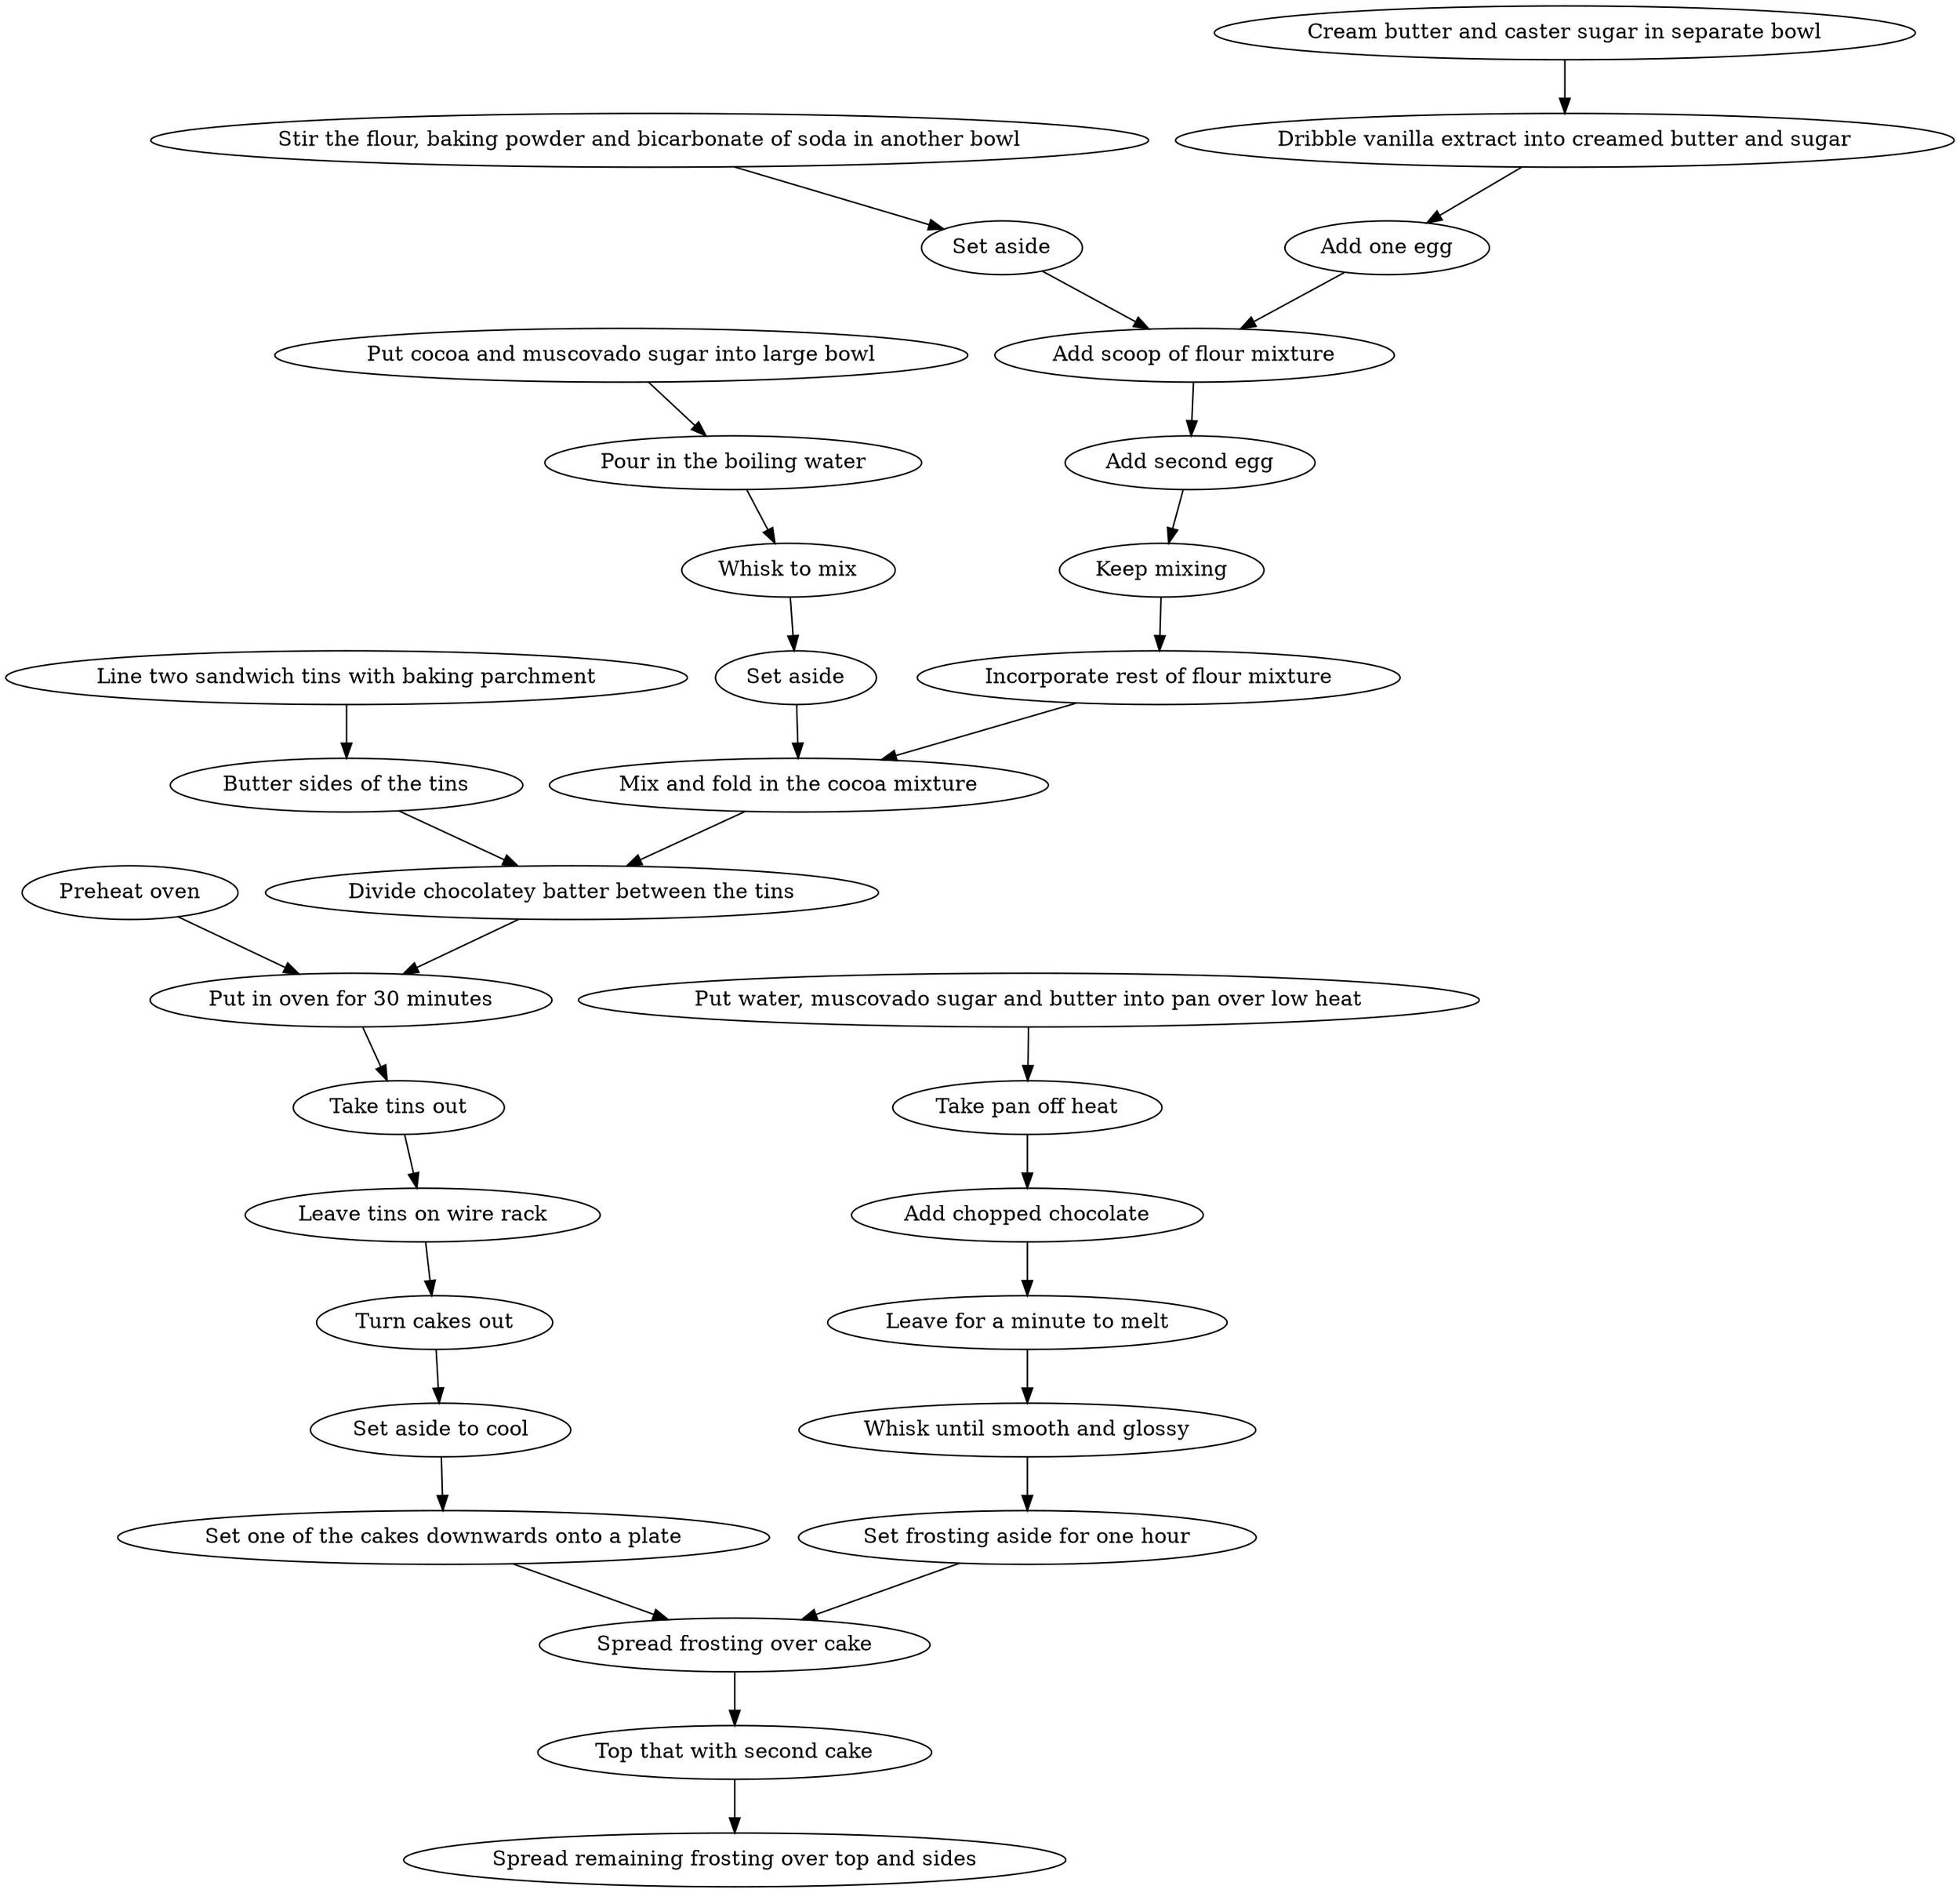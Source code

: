 digraph {
	0 [label="Preheat oven"];
	1 [label="Line two sandwich tins with baking parchment"];
	2 [label="Butter sides of the tins"];
	3 [label="Put cocoa and muscovado sugar into large bowl"];
	4 [label="Pour in the boiling water"];
	5 [label="Whisk to mix"];
	6 [label="Set aside"];
	7 [label="Cream butter and caster sugar in separate bowl"];
	8 [label="Stir the flour, baking powder and bicarbonate of soda in another bowl"];
	9 [label="Set aside"];
	10 [label="Dribble vanilla extract into creamed butter and sugar"];
	11 [label="Add one egg"];
	12 [label="Add scoop of flour mixture"];
	13 [label="Add second egg"];
	14 [label="Keep mixing"];
	15 [label="Incorporate rest of flour mixture"];
	16 [label="Mix and fold in the cocoa mixture"];
	17 [label="Divide chocolatey batter between the tins"];
	18 [label="Put in oven for 30 minutes"];
	19 [label="Take tins out"];
	20 [label="Leave tins on wire rack"];
	21 [label="Turn cakes out"];
	22 [label="Set aside to cool"];
	23 [label="Put water, muscovado sugar and butter into pan over low heat"];
	24 [label="Take pan off heat"];
	25 [label="Add chopped chocolate"];
	26 [label="Leave for a minute to melt"];
	27 [label="Whisk until smooth and glossy"];
	28 [label="Set frosting aside for one hour"];
	29 [label="Set one of the cakes downwards onto a plate"];
	30 [label="Spread frosting over cake"];
	31 [label="Top that with second cake"];
	32 [label="Spread remaining frosting over top and sides"];
	0 -> 18;
	1 -> 2;
	2 -> 17;
	3 -> 4;
	4 -> 5;
	5 -> 6;
	6 -> 16;
	7 -> 10;
	8 -> 9;
	9 -> 12;
	10 -> 11;
	11 -> 12;
	12 -> 13;
	13 -> 14;
	14 -> 15;
	15 -> 16;
	16 -> 17;
	17 -> 18;
	18 -> 19;
	19 -> 20;
	20 -> 21;
	21 -> 22;
	22 -> 29;
	23 -> 24;
	24 -> 25;
	25 -> 26;
	26 -> 27;
	27 -> 28;
	28 -> 30;
	29 -> 30;
	30 -> 31;
	31 -> 32;
}